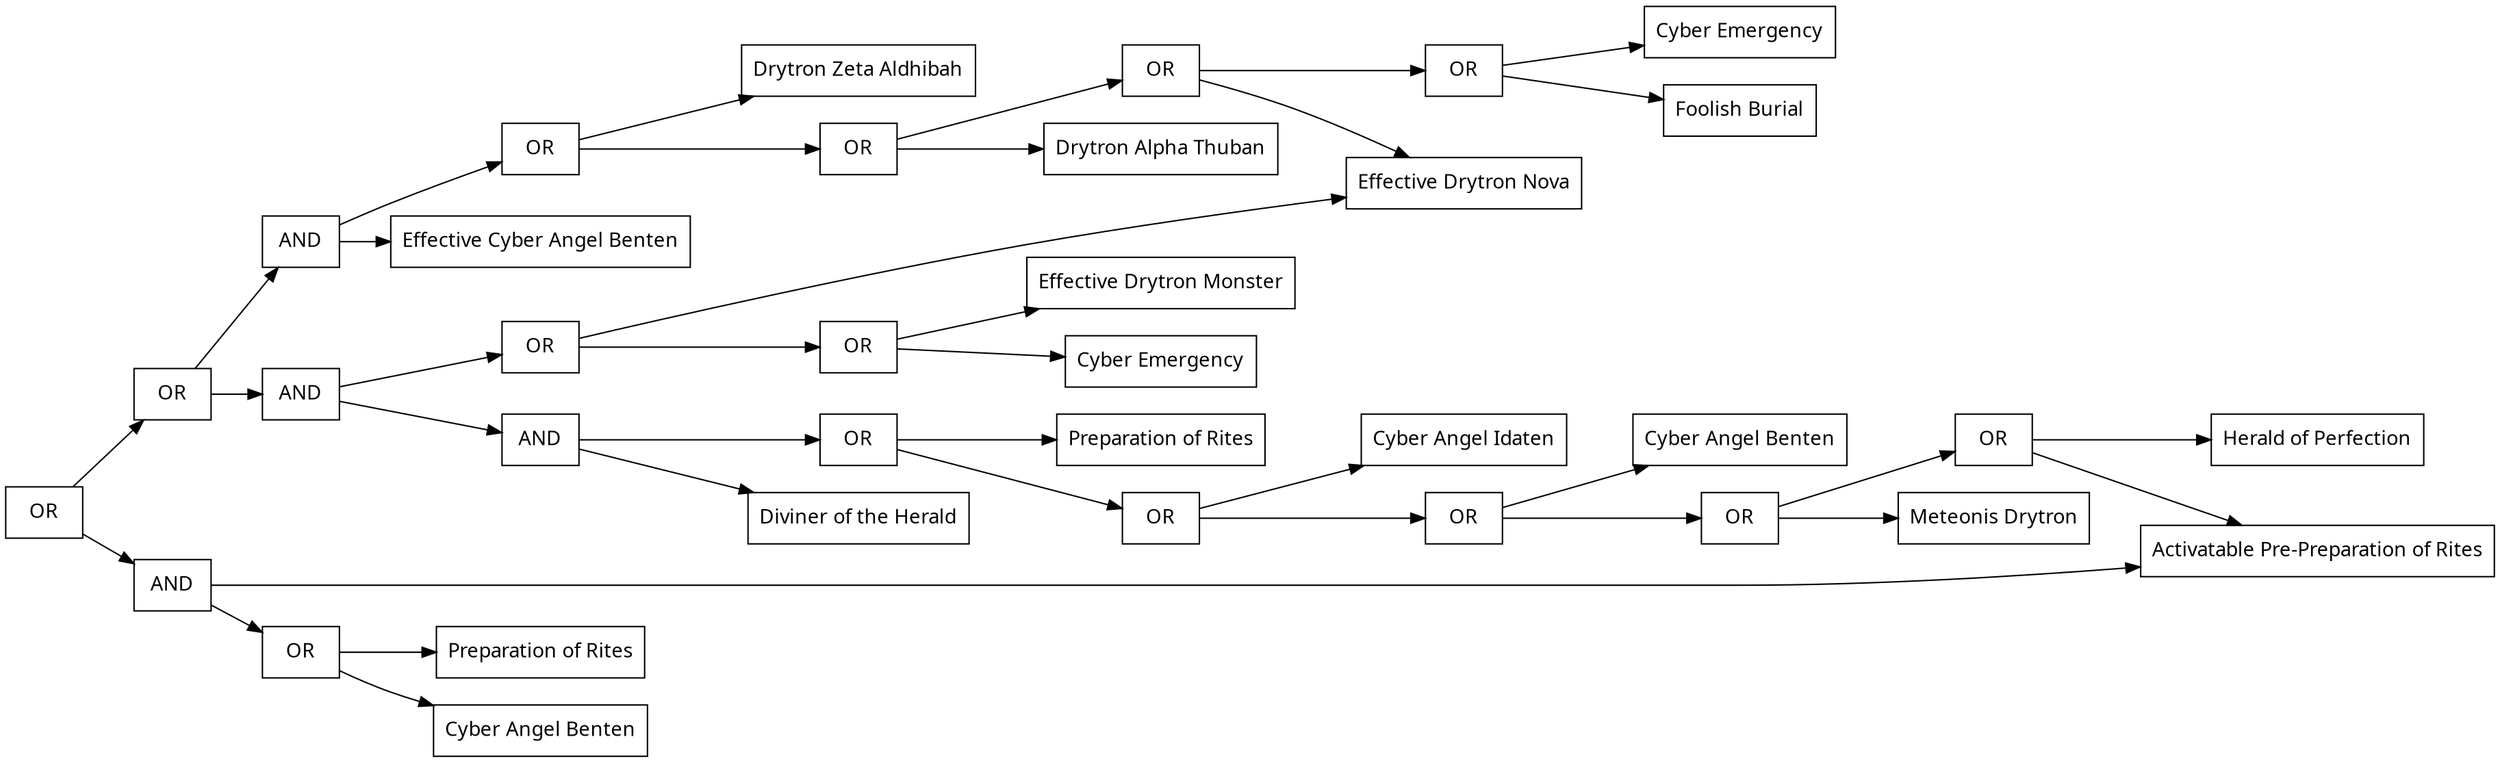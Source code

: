 digraph {
node [shape=record];
node [fontname=Sans];charset="UTF-8" splines=true splines=spline rankdir =LR
163[label="OR"];
163->158;
163->162;
158[label="OR"];
158->141;
158->157;
162[label="AND"];
162->85;
162->161;
141[label="AND"];
141->24;
141->140;
157[label="AND"];
157->153;
157->156;
85[label="Activatable Pre-Preparation of Rites"];
161[label="OR"];
161->159;
161->160;
24[label="Effective Cyber Angel Benten"];
140[label="OR"];
140->138;
140->139;
153[label="AND"];
153->142;
153->152;
156[label="OR"];
156->155;
156->20;
159[label="Cyber Angel Benten"];
160[label="Preparation of Rites"];
138[label="OR"];
138->136;
138->137;
139[label="Drytron Zeta Aldhibah"];
142[label="Diviner of the Herald"];
152[label="OR"];
152->150;
152->151;
155[label="OR"];
155->154;
155->74;
20[label="Effective Drytron Nova"];
136[label="OR"];
136->135;
136->20;
137[label="Drytron Alpha Thuban"];
150[label="OR"];
150->148;
150->149;
151[label="Preparation of Rites"];
154[label="Cyber Emergency"];
74[label="Effective Drytron Monster"];
135[label="OR"];
135->133;
135->134;
148[label="OR"];
148->146;
148->147;
149[label="Cyber Angel Idaten"];
133[label="Foolish Burial"];
134[label="Cyber Emergency"];
146[label="OR"];
146->143;
146->145;
147[label="Cyber Angel Benten"];
143[label="Meteonis Drytron"];
145[label="OR"];
145->85;
145->144;
144[label="Herald of Perfection"];
}
